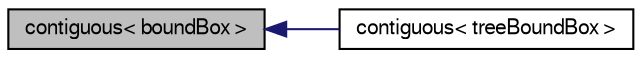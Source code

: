 digraph "contiguous&lt; boundBox &gt;"
{
  bgcolor="transparent";
  edge [fontname="FreeSans",fontsize="10",labelfontname="FreeSans",labelfontsize="10"];
  node [fontname="FreeSans",fontsize="10",shape=record];
  rankdir="LR";
  Node111450 [label="contiguous\< boundBox \>",height=0.2,width=0.4,color="black", fillcolor="grey75", style="filled", fontcolor="black"];
  Node111450 -> Node111451 [dir="back",color="midnightblue",fontsize="10",style="solid",fontname="FreeSans"];
  Node111451 [label="contiguous\< treeBoundBox \>",height=0.2,width=0.4,color="black",URL="$a21124.html#a532532426de7ccf8ad176a2ed5f01c99",tooltip="Data associated with treeBoundBox type are contiguous. "];
}
